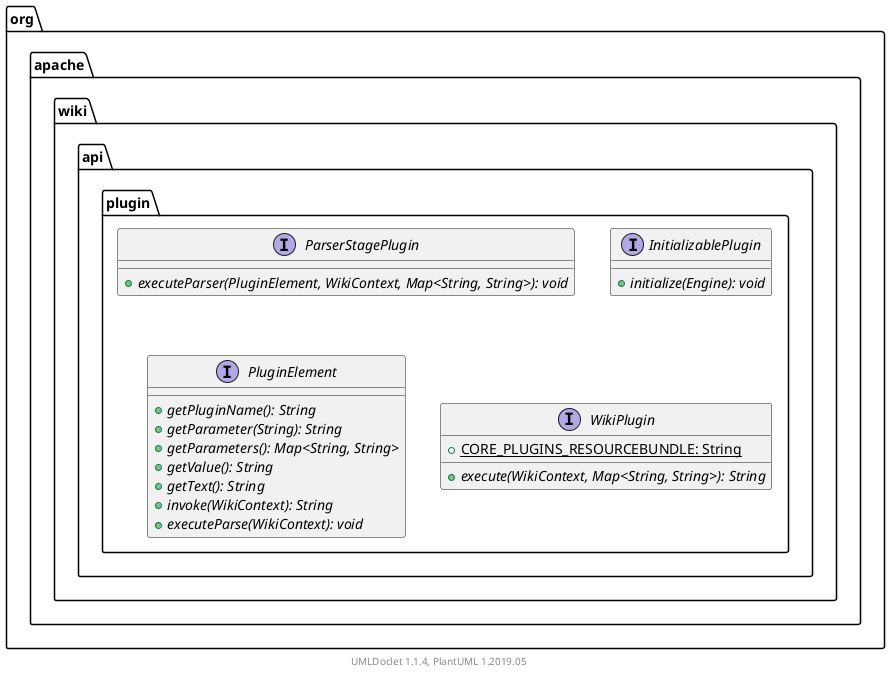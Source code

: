 @startuml

    namespace org.apache.wiki.api.plugin {

        interface ParserStagePlugin [[ParserStagePlugin.html]] {
            {abstract} +executeParser(PluginElement, WikiContext, Map<String, String>): void
        }

        interface InitializablePlugin [[InitializablePlugin.html]] {
            {abstract} +initialize(Engine): void
        }

        interface PluginElement [[PluginElement.html]] {
            {abstract} +getPluginName(): String
            {abstract} +getParameter(String): String
            {abstract} +getParameters(): Map<String, String>
            {abstract} +getValue(): String
            {abstract} +getText(): String
            {abstract} +invoke(WikiContext): String
            {abstract} +executeParse(WikiContext): void
        }

        interface WikiPlugin [[WikiPlugin.html]] {
            {static} +CORE_PLUGINS_RESOURCEBUNDLE: String
            {abstract} +execute(WikiContext, Map<String, String>): String
        }

    }


    center footer UMLDoclet 1.1.4, PlantUML 1.2019.05
@enduml
